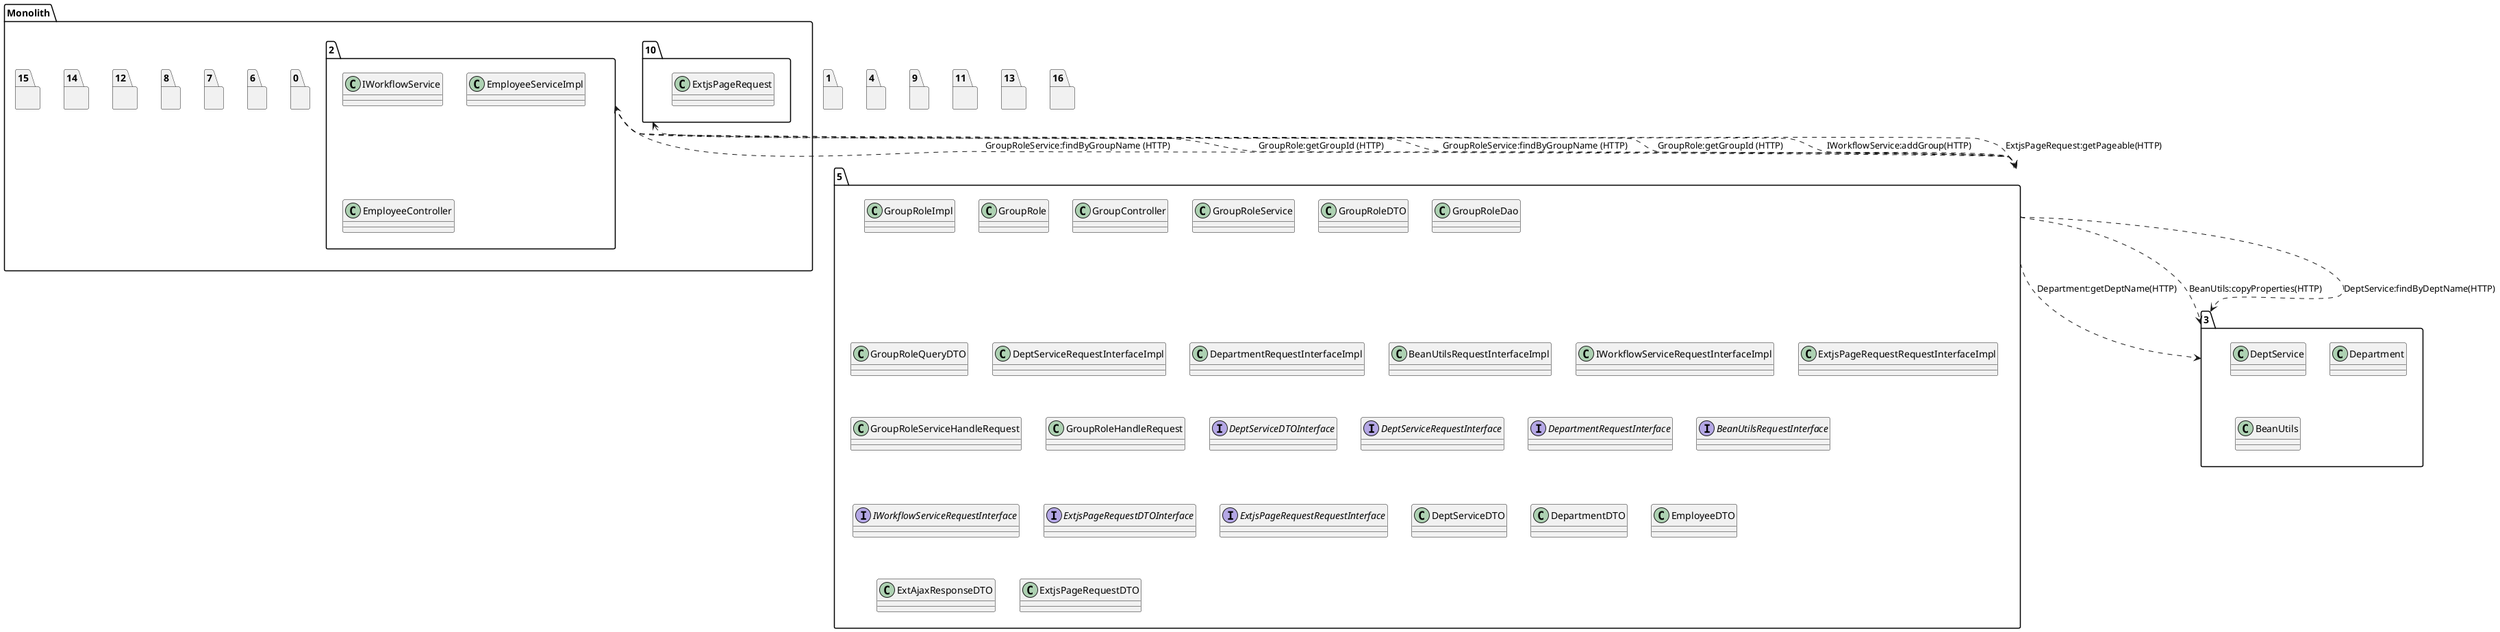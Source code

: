 @startuml
package "5"{
class GroupRoleImpl
class GroupRole
class GroupController
class GroupRoleService
class GroupRoleDTO
class GroupRoleDao
class GroupRoleQueryDTO
class DeptServiceRequestInterfaceImpl
class DepartmentRequestInterfaceImpl
class BeanUtilsRequestInterfaceImpl
class IWorkflowServiceRequestInterfaceImpl
class ExtjsPageRequestRequestInterfaceImpl
class GroupRoleServiceHandleRequest
class GroupRoleHandleRequest
interface DeptServiceDTOInterface
interface DeptServiceRequestInterface
interface DepartmentRequestInterface
interface BeanUtilsRequestInterface
interface IWorkflowServiceRequestInterface
interface ExtjsPageRequestDTOInterface
interface ExtjsPageRequestRequestInterface
class DeptServiceDTO
class DepartmentDTO
class EmployeeDTO
class ExtAjaxResponseDTO
class ExtjsPageRequestDTO
}
package "1"{
}
package "3"{
class DeptService
class Department
class BeanUtils
}
package "4"{
}
package "9"{
}
package "11"{
}
package "13"{
}
package "16"{
}
package "Monolith" {
package "0"{
}
package "2"{
class IWorkflowService
class EmployeeServiceImpl
class EmployeeServiceImpl
class EmployeeController
class EmployeeController
}
package "6"{
}
package "7"{
}
package "8"{
}
package "10"{
class ExtjsPageRequest
}
package "12"{
}
package "14"{
}
package "15"{
}
}
"5"..>"3":DeptService:findByDeptName(HTTP)
"5"..>"3":Department:getDeptName(HTTP)
"5"..>"3":BeanUtils:copyProperties(HTTP)
"5"..>"2":IWorkflowService:addGroup(HTTP)
"5"..>"10":ExtjsPageRequest:getPageable(HTTP)
"2"..>"5":GroupRoleService:findByGroupName (HTTP)
"2"..>"5":GroupRole:getGroupId (HTTP)
"2"..>"5":GroupRoleService:findByGroupName (HTTP)
"2"..>"5":GroupRole:getGroupId (HTTP)
@enduml
